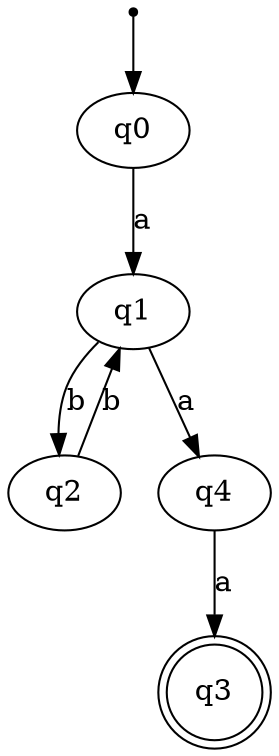 digraph {
	inic[shape=point];
    inic->q0 ;
    q0->q1 [label="a"];
    q1->q2 [label="b"];
    q1->q4 [label="a"];
    q4->q3 [label="a"];
    q2->q1 [label="b"];

    q3[shape=doublecircle];
    
}
